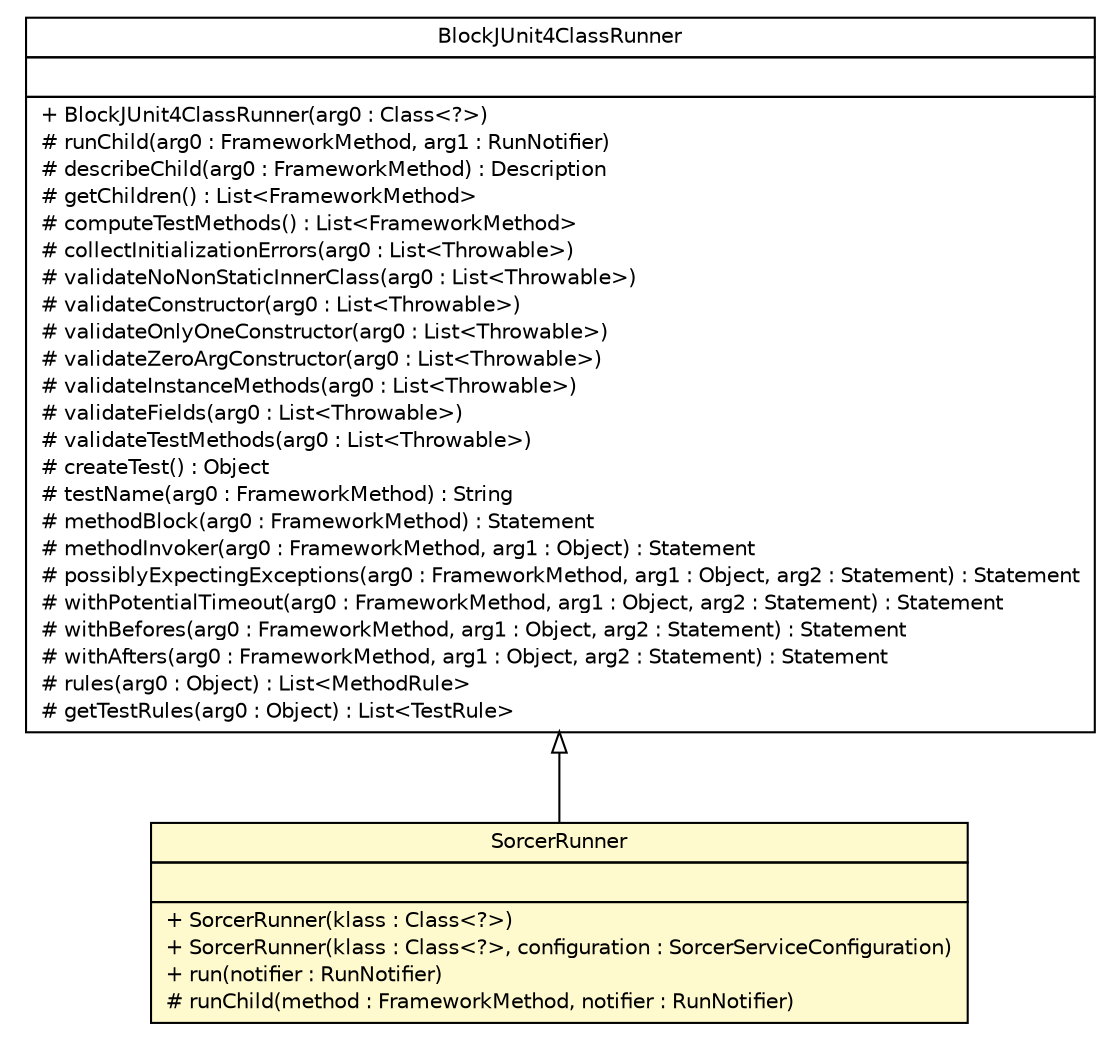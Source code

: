#!/usr/local/bin/dot
#
# Class diagram 
# Generated by UMLGraph version R5_6 (http://www.umlgraph.org/)
#

digraph G {
	edge [fontname="Helvetica",fontsize=10,labelfontname="Helvetica",labelfontsize=10];
	node [fontname="Helvetica",fontsize=10,shape=plaintext];
	nodesep=0.25;
	ranksep=0.5;
	// sorcer.junit.SorcerRunner
	c455838 [label=<<table title="sorcer.junit.SorcerRunner" border="0" cellborder="1" cellspacing="0" cellpadding="2" port="p" bgcolor="lemonChiffon" href="./SorcerRunner.html">
		<tr><td><table border="0" cellspacing="0" cellpadding="1">
<tr><td align="center" balign="center"> SorcerRunner </td></tr>
		</table></td></tr>
		<tr><td><table border="0" cellspacing="0" cellpadding="1">
<tr><td align="left" balign="left">  </td></tr>
		</table></td></tr>
		<tr><td><table border="0" cellspacing="0" cellpadding="1">
<tr><td align="left" balign="left"> + SorcerRunner(klass : Class&lt;?&gt;) </td></tr>
<tr><td align="left" balign="left"> + SorcerRunner(klass : Class&lt;?&gt;, configuration : SorcerServiceConfiguration) </td></tr>
<tr><td align="left" balign="left"> + run(notifier : RunNotifier) </td></tr>
<tr><td align="left" balign="left"> # runChild(method : FrameworkMethod, notifier : RunNotifier) </td></tr>
		</table></td></tr>
		</table>>, URL="./SorcerRunner.html", fontname="Helvetica", fontcolor="black", fontsize=10.0];
	//sorcer.junit.SorcerRunner extends org.junit.runners.BlockJUnit4ClassRunner
	c455980:p -> c455838:p [dir=back,arrowtail=empty];
	// org.junit.runners.BlockJUnit4ClassRunner
	c455980 [label=<<table title="org.junit.runners.BlockJUnit4ClassRunner" border="0" cellborder="1" cellspacing="0" cellpadding="2" port="p">
		<tr><td><table border="0" cellspacing="0" cellpadding="1">
<tr><td align="center" balign="center"> BlockJUnit4ClassRunner </td></tr>
		</table></td></tr>
		<tr><td><table border="0" cellspacing="0" cellpadding="1">
<tr><td align="left" balign="left">  </td></tr>
		</table></td></tr>
		<tr><td><table border="0" cellspacing="0" cellpadding="1">
<tr><td align="left" balign="left"> + BlockJUnit4ClassRunner(arg0 : Class&lt;?&gt;) </td></tr>
<tr><td align="left" balign="left"> # runChild(arg0 : FrameworkMethod, arg1 : RunNotifier) </td></tr>
<tr><td align="left" balign="left"> # describeChild(arg0 : FrameworkMethod) : Description </td></tr>
<tr><td align="left" balign="left"> # getChildren() : List&lt;FrameworkMethod&gt; </td></tr>
<tr><td align="left" balign="left"> # computeTestMethods() : List&lt;FrameworkMethod&gt; </td></tr>
<tr><td align="left" balign="left"> # collectInitializationErrors(arg0 : List&lt;Throwable&gt;) </td></tr>
<tr><td align="left" balign="left"> # validateNoNonStaticInnerClass(arg0 : List&lt;Throwable&gt;) </td></tr>
<tr><td align="left" balign="left"> # validateConstructor(arg0 : List&lt;Throwable&gt;) </td></tr>
<tr><td align="left" balign="left"> # validateOnlyOneConstructor(arg0 : List&lt;Throwable&gt;) </td></tr>
<tr><td align="left" balign="left"> # validateZeroArgConstructor(arg0 : List&lt;Throwable&gt;) </td></tr>
<tr><td align="left" balign="left"> # validateInstanceMethods(arg0 : List&lt;Throwable&gt;) </td></tr>
<tr><td align="left" balign="left"> # validateFields(arg0 : List&lt;Throwable&gt;) </td></tr>
<tr><td align="left" balign="left"> # validateTestMethods(arg0 : List&lt;Throwable&gt;) </td></tr>
<tr><td align="left" balign="left"> # createTest() : Object </td></tr>
<tr><td align="left" balign="left"> # testName(arg0 : FrameworkMethod) : String </td></tr>
<tr><td align="left" balign="left"> # methodBlock(arg0 : FrameworkMethod) : Statement </td></tr>
<tr><td align="left" balign="left"> # methodInvoker(arg0 : FrameworkMethod, arg1 : Object) : Statement </td></tr>
<tr><td align="left" balign="left"> # possiblyExpectingExceptions(arg0 : FrameworkMethod, arg1 : Object, arg2 : Statement) : Statement </td></tr>
<tr><td align="left" balign="left"> # withPotentialTimeout(arg0 : FrameworkMethod, arg1 : Object, arg2 : Statement) : Statement </td></tr>
<tr><td align="left" balign="left"> # withBefores(arg0 : FrameworkMethod, arg1 : Object, arg2 : Statement) : Statement </td></tr>
<tr><td align="left" balign="left"> # withAfters(arg0 : FrameworkMethod, arg1 : Object, arg2 : Statement) : Statement </td></tr>
<tr><td align="left" balign="left"> # rules(arg0 : Object) : List&lt;MethodRule&gt; </td></tr>
<tr><td align="left" balign="left"> # getTestRules(arg0 : Object) : List&lt;TestRule&gt; </td></tr>
		</table></td></tr>
		</table>>, URL="null", fontname="Helvetica", fontcolor="black", fontsize=10.0];
}

